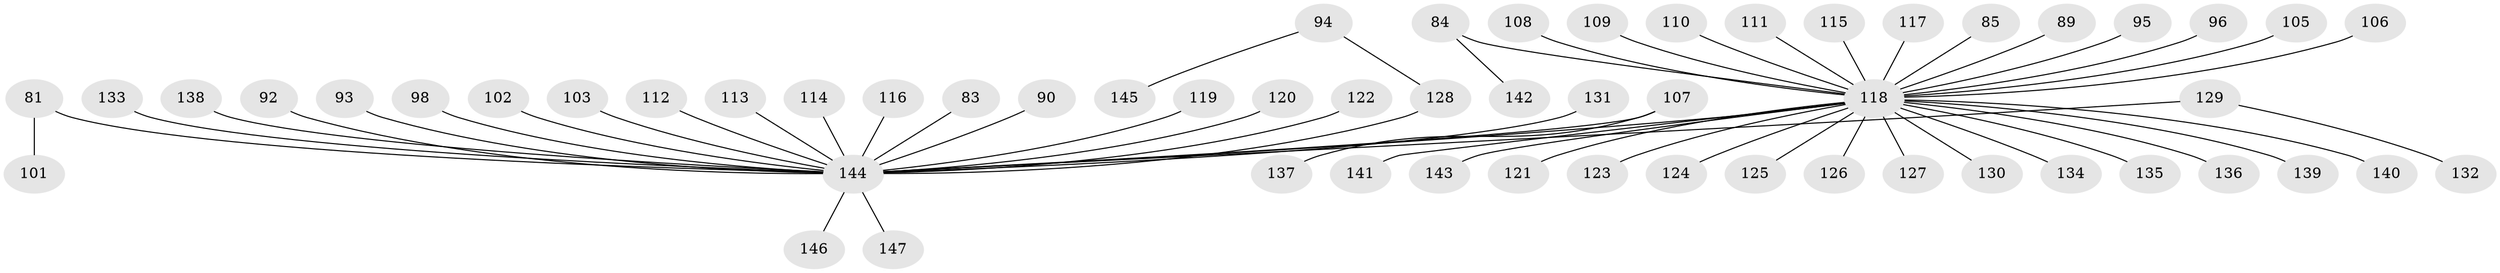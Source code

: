 // original degree distribution, {8: 0.013605442176870748, 10: 0.006802721088435374, 2: 0.2789115646258503, 3: 0.1564625850340136, 6: 0.02040816326530612, 4: 0.027210884353741496, 5: 0.013605442176870748, 1: 0.48299319727891155}
// Generated by graph-tools (version 1.1) at 2025/56/03/04/25 21:56:37]
// undirected, 58 vertices, 57 edges
graph export_dot {
graph [start="1"]
  node [color=gray90,style=filled];
  81;
  83;
  84;
  85;
  89;
  90;
  92;
  93;
  94;
  95;
  96;
  98;
  101;
  102;
  103 [super="+71"];
  105;
  106;
  107 [super="+41+57+55+88"];
  108;
  109;
  110;
  111;
  112;
  113;
  114;
  115;
  116;
  117;
  118 [super="+99+80+97+104+66+68+79+76"];
  119;
  120;
  121;
  122 [super="+64"];
  123;
  124;
  125;
  126;
  127;
  128 [super="+27+45"];
  129;
  130;
  131;
  132;
  133;
  134;
  135;
  136;
  137;
  138;
  139;
  140;
  141;
  142;
  143;
  144 [super="+34+51+100"];
  145;
  146;
  147;
  81 -- 101;
  81 -- 144;
  83 -- 144;
  84 -- 142;
  84 -- 118;
  85 -- 118;
  89 -- 118;
  90 -- 144;
  92 -- 144;
  93 -- 144;
  94 -- 145;
  94 -- 128;
  95 -- 118;
  96 -- 118;
  98 -- 144;
  102 -- 144;
  103 -- 144;
  105 -- 118;
  106 -- 118;
  107 -- 137;
  107 -- 144;
  108 -- 118;
  109 -- 118;
  110 -- 118;
  111 -- 118;
  112 -- 144;
  113 -- 144;
  114 -- 144;
  115 -- 118;
  116 -- 144;
  117 -- 118;
  118 -- 135;
  118 -- 130;
  118 -- 134;
  118 -- 136;
  118 -- 140;
  118 -- 141;
  118 -- 143;
  118 -- 124;
  118 -- 123;
  118 -- 126;
  118 -- 127;
  118 -- 139;
  118 -- 125;
  118 -- 121;
  118 -- 144;
  119 -- 144;
  120 -- 144;
  122 -- 144;
  128 -- 144;
  129 -- 132;
  129 -- 144;
  131 -- 144;
  133 -- 144;
  138 -- 144;
  144 -- 146;
  144 -- 147;
}
